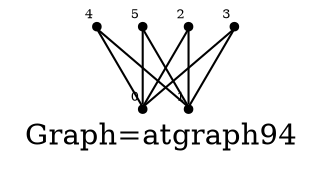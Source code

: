 /* Created by igraph 0.8.0-pre+0200568 */
graph {
  graph [
    label="Graph=atgraph94"
    labelloc=bottom
  ];
  0 [
    pos="0.000000,0.000000!"
    shape=point
    fontsize=6
    xlabel=0
  ];
  1 [
    pos="-0.100000,1.000000!"
    shape=point
    fontsize=6
    xlabel=1
  ];
  2 [
    pos="1.000000,0.000000!"
    shape=point
    fontsize=6
    xlabel=2
  ];
  3 [
    pos="0.900000,1.000000!"
    shape=point
    fontsize=6
    xlabel=3
  ];
  4 [
    pos="2.000000,0.000000!"
    shape=point
    fontsize=6
    xlabel=4
  ];
  5 [
    pos="1.900000,1.000000!"
    shape=point
    fontsize=6
    xlabel=5
  ];

  2 -- 0;
  3 -- 0;
  4 -- 0;
  5 -- 0;
  2 -- 1;
  3 -- 1;
  4 -- 1;
  5 -- 1;
}
